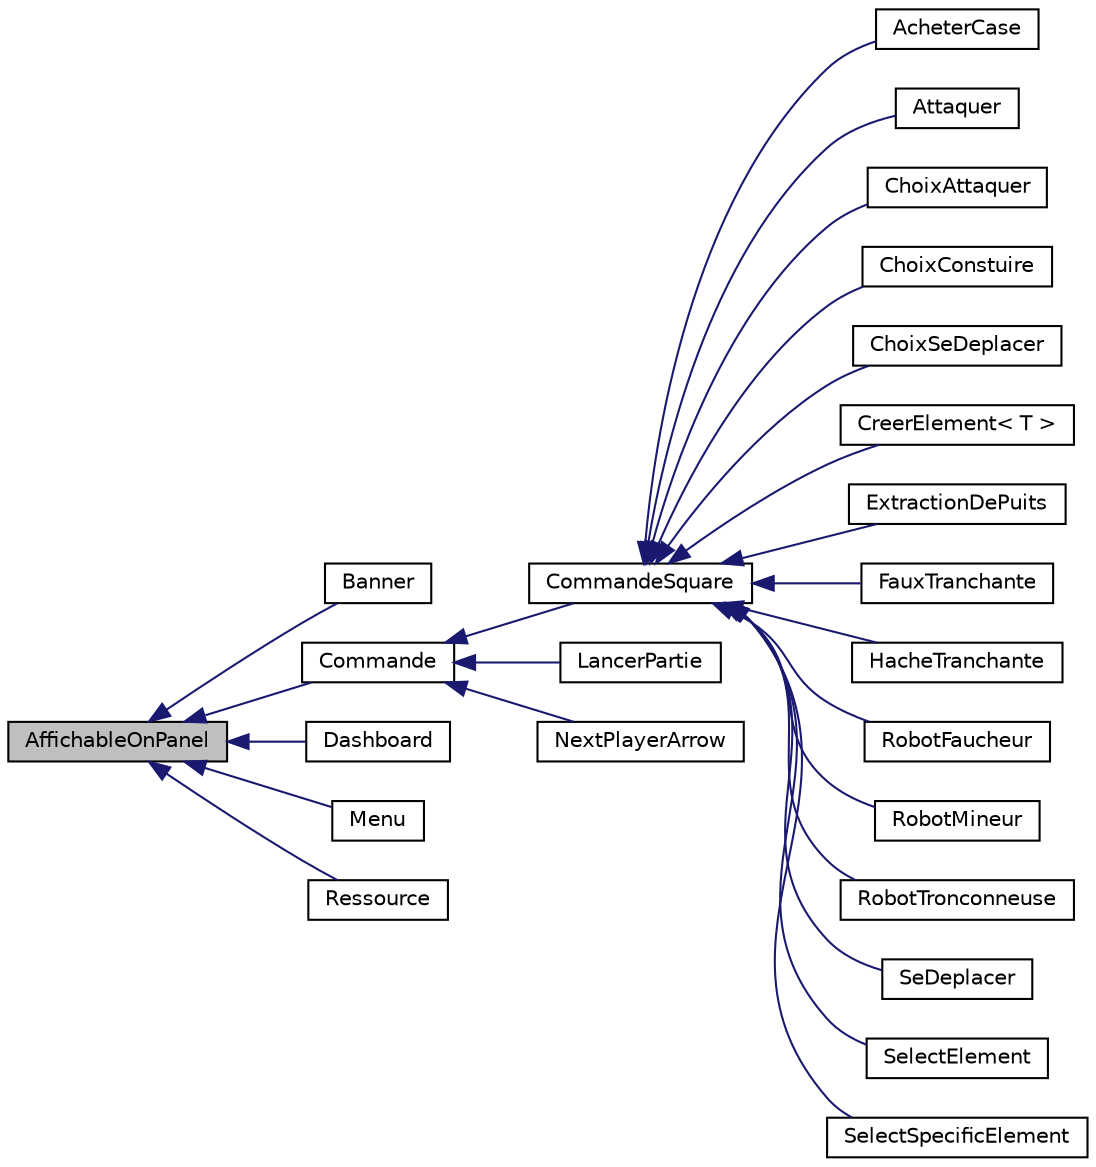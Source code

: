 digraph "AffichableOnPanel"
{
 // LATEX_PDF_SIZE
  edge [fontname="Helvetica",fontsize="10",labelfontname="Helvetica",labelfontsize="10"];
  node [fontname="Helvetica",fontsize="10",shape=record];
  rankdir="LR";
  Node1 [label="AffichableOnPanel",height=0.2,width=0.4,color="black", fillcolor="grey75", style="filled", fontcolor="black",tooltip="Classe abstraite qui permet a une classe d'etre affichable de facon fixe sur le panel elle gere le de..."];
  Node1 -> Node2 [dir="back",color="midnightblue",fontsize="10",style="solid",fontname="Helvetica"];
  Node2 [label="Banner",height=0.2,width=0.4,color="black", fillcolor="white", style="filled",URL="$class_banner.html",tooltip="prend la couleur du joueur actif quand Banner::update() est appele"];
  Node1 -> Node3 [dir="back",color="midnightblue",fontsize="10",style="solid",fontname="Helvetica"];
  Node3 [label="Commande",height=0.2,width=0.4,color="black", fillcolor="white", style="filled",URL="$class_commande.html",tooltip="classe abstraite permettant de creer des commandes"];
  Node3 -> Node4 [dir="back",color="midnightblue",fontsize="10",style="solid",fontname="Helvetica"];
  Node4 [label="CommandeSquare",height=0.2,width=0.4,color="black", fillcolor="white", style="filled",URL="$class_commande_square.html",tooltip="commande qu'on peut rajouter en bas à gauche du Dahsboard et qui sont carrees le dashBoard va se char..."];
  Node4 -> Node5 [dir="back",color="midnightblue",fontsize="10",style="solid",fontname="Helvetica"];
  Node5 [label="AcheterCase",height=0.2,width=0.4,color="black", fillcolor="white", style="filled",URL="$class_acheter_case.html",tooltip="permet d'acheter une case"];
  Node4 -> Node6 [dir="back",color="midnightblue",fontsize="10",style="solid",fontname="Helvetica"];
  Node6 [label="Attaquer",height=0.2,width=0.4,color="black", fillcolor="white", style="filled",URL="$class_attaquer.html",tooltip=" "];
  Node4 -> Node7 [dir="back",color="midnightblue",fontsize="10",style="solid",fontname="Helvetica"];
  Node7 [label="ChoixAttaquer",height=0.2,width=0.4,color="black", fillcolor="white", style="filled",URL="$class_choix_attaquer.html",tooltip=" "];
  Node4 -> Node8 [dir="back",color="midnightblue",fontsize="10",style="solid",fontname="Helvetica"];
  Node8 [label="ChoixConstuire",height=0.2,width=0.4,color="black", fillcolor="white", style="filled",URL="$class_choix_constuire.html",tooltip=" "];
  Node4 -> Node9 [dir="back",color="midnightblue",fontsize="10",style="solid",fontname="Helvetica"];
  Node9 [label="ChoixSeDeplacer",height=0.2,width=0.4,color="black", fillcolor="white", style="filled",URL="$class_choix_se_deplacer.html",tooltip="permet de choisir de deplacer une instance de InterfaceSeDeplacer /!\\ S'ASSURER que elementPourAction..."];
  Node4 -> Node10 [dir="back",color="midnightblue",fontsize="10",style="solid",fontname="Helvetica"];
  Node10 [label="CreerElement\< T \>",height=0.2,width=0.4,color="black", fillcolor="white", style="filled",URL="$class_creer_element.html",tooltip="permet de construire un certain type d'ElementJoueur /!\\ T doit etre un ElementJoueur ou heriter de c..."];
  Node4 -> Node11 [dir="back",color="midnightblue",fontsize="10",style="solid",fontname="Helvetica"];
  Node11 [label="ExtractionDePuits",height=0.2,width=0.4,color="black", fillcolor="white", style="filled",URL="$class_extraction_de_puits.html",tooltip="permet d'evoluer au niveau 2 de production d'or la mine"];
  Node4 -> Node12 [dir="back",color="midnightblue",fontsize="10",style="solid",fontname="Helvetica"];
  Node12 [label="FauxTranchante",height=0.2,width=0.4,color="black", fillcolor="white", style="filled",URL="$class_faux_tranchante.html",tooltip="permet d'evoluer au niveau 2 de production de nourriture du Moulin"];
  Node4 -> Node13 [dir="back",color="midnightblue",fontsize="10",style="solid",fontname="Helvetica"];
  Node13 [label="HacheTranchante",height=0.2,width=0.4,color="black", fillcolor="white", style="filled",URL="$class_hache_tranchante.html",tooltip="permet d'evoluer au niveau 2 de production de bois du camp de bucheron"];
  Node4 -> Node14 [dir="back",color="midnightblue",fontsize="10",style="solid",fontname="Helvetica"];
  Node14 [label="RobotFaucheur",height=0.2,width=0.4,color="black", fillcolor="white", style="filled",URL="$class_robot_faucheur.html",tooltip=" "];
  Node4 -> Node15 [dir="back",color="midnightblue",fontsize="10",style="solid",fontname="Helvetica"];
  Node15 [label="RobotMineur",height=0.2,width=0.4,color="black", fillcolor="white", style="filled",URL="$class_robot_mineur.html",tooltip="niveau 3 de production d'or de la Mine"];
  Node4 -> Node16 [dir="back",color="midnightblue",fontsize="10",style="solid",fontname="Helvetica"];
  Node16 [label="RobotTronconneuse",height=0.2,width=0.4,color="black", fillcolor="white", style="filled",URL="$class_robot_tronconneuse.html",tooltip="Permet d'evoluer au niveau 3 de production de bois du camp de bucheron."];
  Node4 -> Node17 [dir="back",color="midnightblue",fontsize="10",style="solid",fontname="Helvetica"];
  Node17 [label="SeDeplacer",height=0.2,width=0.4,color="black", fillcolor="white", style="filled",URL="$class_se_deplacer.html",tooltip="Permet de deplacer une instance de InterfaceSeDeplacer  /!\\ S'ASSURER que elementPourAction passe en ..."];
  Node4 -> Node18 [dir="back",color="midnightblue",fontsize="10",style="solid",fontname="Helvetica"];
  Node18 [label="SelectElement",height=0.2,width=0.4,color="black", fillcolor="white", style="filled",URL="$class_select_element.html",tooltip="Permet de l'option de choisir un element specifique sur une case."];
  Node4 -> Node19 [dir="back",color="midnightblue",fontsize="10",style="solid",fontname="Helvetica"];
  Node19 [label="SelectSpecificElement",height=0.2,width=0.4,color="black", fillcolor="white", style="filled",URL="$class_select_specific_element.html",tooltip="Permet de choisir un certain element  /!\\ S'ASSURER que elementPourAction passe en argument construct..."];
  Node3 -> Node20 [dir="back",color="midnightblue",fontsize="10",style="solid",fontname="Helvetica"];
  Node20 [label="LancerPartie",height=0.2,width=0.4,color="black", fillcolor="white", style="filled",URL="$class_lancer_partie.html",tooltip="permet de lancer la partie"];
  Node3 -> Node21 [dir="back",color="midnightblue",fontsize="10",style="solid",fontname="Helvetica"];
  Node21 [label="NextPlayerArrow",height=0.2,width=0.4,color="black", fillcolor="white", style="filled",URL="$class_next_player_arrow.html",tooltip="permet de passer au joueur suivant"];
  Node1 -> Node22 [dir="back",color="midnightblue",fontsize="10",style="solid",fontname="Helvetica"];
  Node22 [label="Dashboard",height=0.2,width=0.4,color="black", fillcolor="white", style="filled",URL="$class_dashboard.html",tooltip="classe qui permet d'afficher les informations sur les élement des joueurs et les commandes qu'il peut..."];
  Node1 -> Node23 [dir="back",color="midnightblue",fontsize="10",style="solid",fontname="Helvetica"];
  Node23 [label="Menu",height=0.2,width=0.4,color="black", fillcolor="white", style="filled",URL="$class_menu.html",tooltip="ecran d'accueil du jeu  on peut lancer la partie depuis cet ecran"];
  Node1 -> Node24 [dir="back",color="midnightblue",fontsize="10",style="solid",fontname="Helvetica"];
  Node24 [label="Ressource",height=0.2,width=0.4,color="black", fillcolor="white", style="filled",URL="$class_ressource.html",tooltip="permet d'afficher les ressources du joueur actif"];
}
